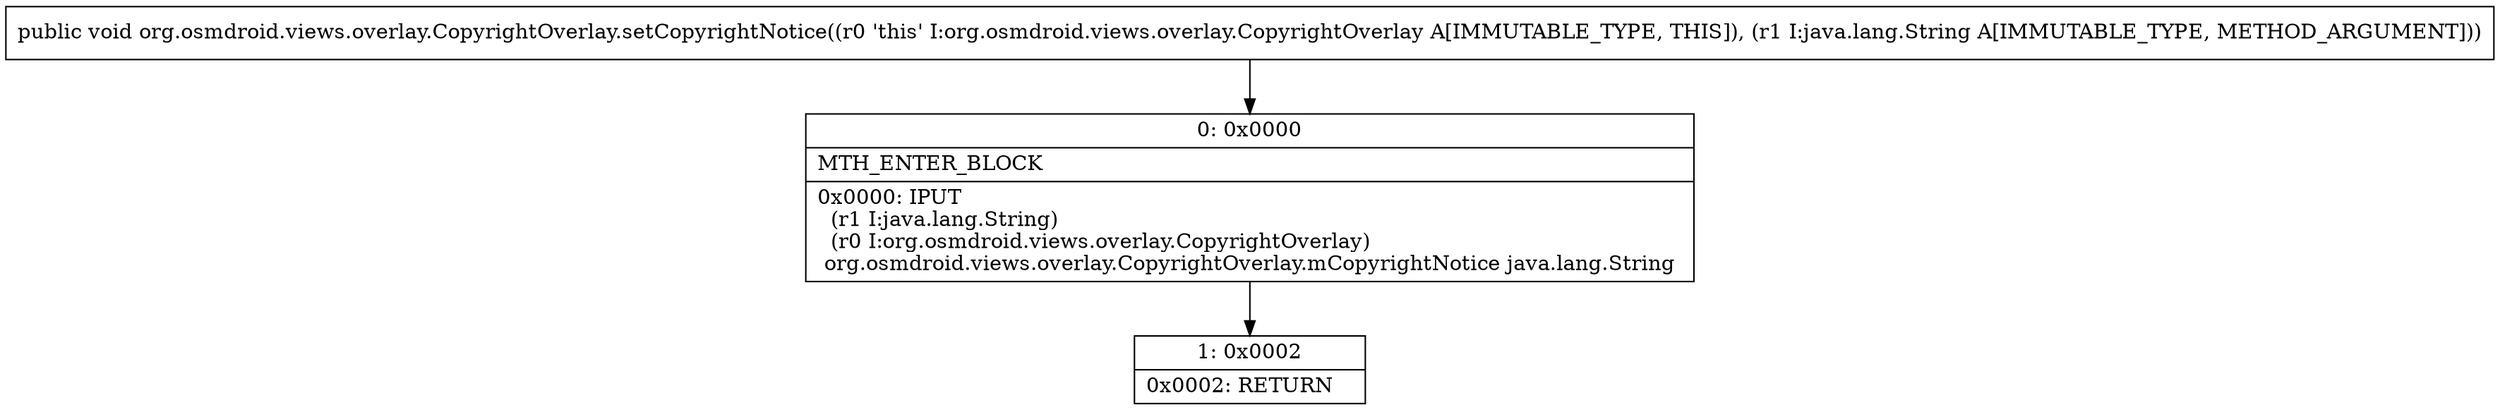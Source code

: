 digraph "CFG fororg.osmdroid.views.overlay.CopyrightOverlay.setCopyrightNotice(Ljava\/lang\/String;)V" {
Node_0 [shape=record,label="{0\:\ 0x0000|MTH_ENTER_BLOCK\l|0x0000: IPUT  \l  (r1 I:java.lang.String)\l  (r0 I:org.osmdroid.views.overlay.CopyrightOverlay)\l org.osmdroid.views.overlay.CopyrightOverlay.mCopyrightNotice java.lang.String \l}"];
Node_1 [shape=record,label="{1\:\ 0x0002|0x0002: RETURN   \l}"];
MethodNode[shape=record,label="{public void org.osmdroid.views.overlay.CopyrightOverlay.setCopyrightNotice((r0 'this' I:org.osmdroid.views.overlay.CopyrightOverlay A[IMMUTABLE_TYPE, THIS]), (r1 I:java.lang.String A[IMMUTABLE_TYPE, METHOD_ARGUMENT])) }"];
MethodNode -> Node_0;
Node_0 -> Node_1;
}

